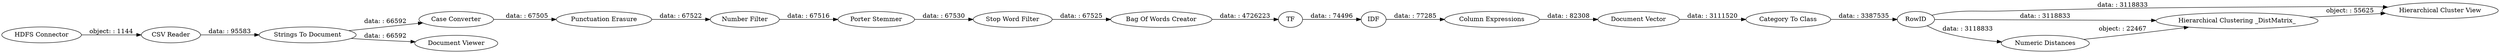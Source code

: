 digraph {
	"-6392050655384967897_7" [label="Number Filter"]
	"-6392050655384967897_6" [label="Punctuation Erasure"]
	"-6392050655384967897_12" [label=IDF]
	"-6392050655384967897_9" [label="Stop Word Filter"]
	"-6392050655384967897_13" [label="Column Expressions"]
	"-6392050655384967897_11" [label=TF]
	"-6392050655384967897_19" [label="Hierarchical Cluster View"]
	"-6392050655384967897_14" [label="Document Vector"]
	"-6392050655384967897_18" [label="Hierarchical Clustering _DistMatrix_"]
	"-6392050655384967897_5" [label="Case Converter"]
	"-6392050655384967897_16" [label=RowID]
	"-6392050655384967897_10" [label="Bag Of Words Creator"]
	"-6392050655384967897_15" [label="Category To Class"]
	"-6392050655384967897_3" [label="Strings To Document"]
	"-6392050655384967897_1" [label="HDFS Connector"]
	"-6392050655384967897_2" [label="CSV Reader"]
	"-6392050655384967897_8" [label="Porter Stemmer"]
	"-6392050655384967897_4" [label="Document Viewer"]
	"-6392050655384967897_17" [label="Numeric Distances"]
	"-6392050655384967897_5" -> "-6392050655384967897_6" [label="data: : 67505"]
	"-6392050655384967897_7" -> "-6392050655384967897_8" [label="data: : 67516"]
	"-6392050655384967897_17" -> "-6392050655384967897_18" [label="object: : 22467"]
	"-6392050655384967897_13" -> "-6392050655384967897_14" [label="data: : 82308"]
	"-6392050655384967897_10" -> "-6392050655384967897_11" [label="data: : 4726223"]
	"-6392050655384967897_2" -> "-6392050655384967897_3" [label="data: : 95583"]
	"-6392050655384967897_9" -> "-6392050655384967897_10" [label="data: : 67525"]
	"-6392050655384967897_14" -> "-6392050655384967897_15" [label="data: : 3111520"]
	"-6392050655384967897_11" -> "-6392050655384967897_12" [label="data: : 74496"]
	"-6392050655384967897_16" -> "-6392050655384967897_18" [label="data: : 3118833"]
	"-6392050655384967897_3" -> "-6392050655384967897_4" [label="data: : 66592"]
	"-6392050655384967897_8" -> "-6392050655384967897_9" [label="data: : 67530"]
	"-6392050655384967897_18" -> "-6392050655384967897_19" [label="object: : 55625"]
	"-6392050655384967897_15" -> "-6392050655384967897_16" [label="data: : 3387535"]
	"-6392050655384967897_16" -> "-6392050655384967897_19" [label="data: : 3118833"]
	"-6392050655384967897_3" -> "-6392050655384967897_5" [label="data: : 66592"]
	"-6392050655384967897_12" -> "-6392050655384967897_13" [label="data: : 77285"]
	"-6392050655384967897_6" -> "-6392050655384967897_7" [label="data: : 67522"]
	"-6392050655384967897_1" -> "-6392050655384967897_2" [label="object: : 1144"]
	"-6392050655384967897_16" -> "-6392050655384967897_17" [label="data: : 3118833"]
	rankdir=LR
}
